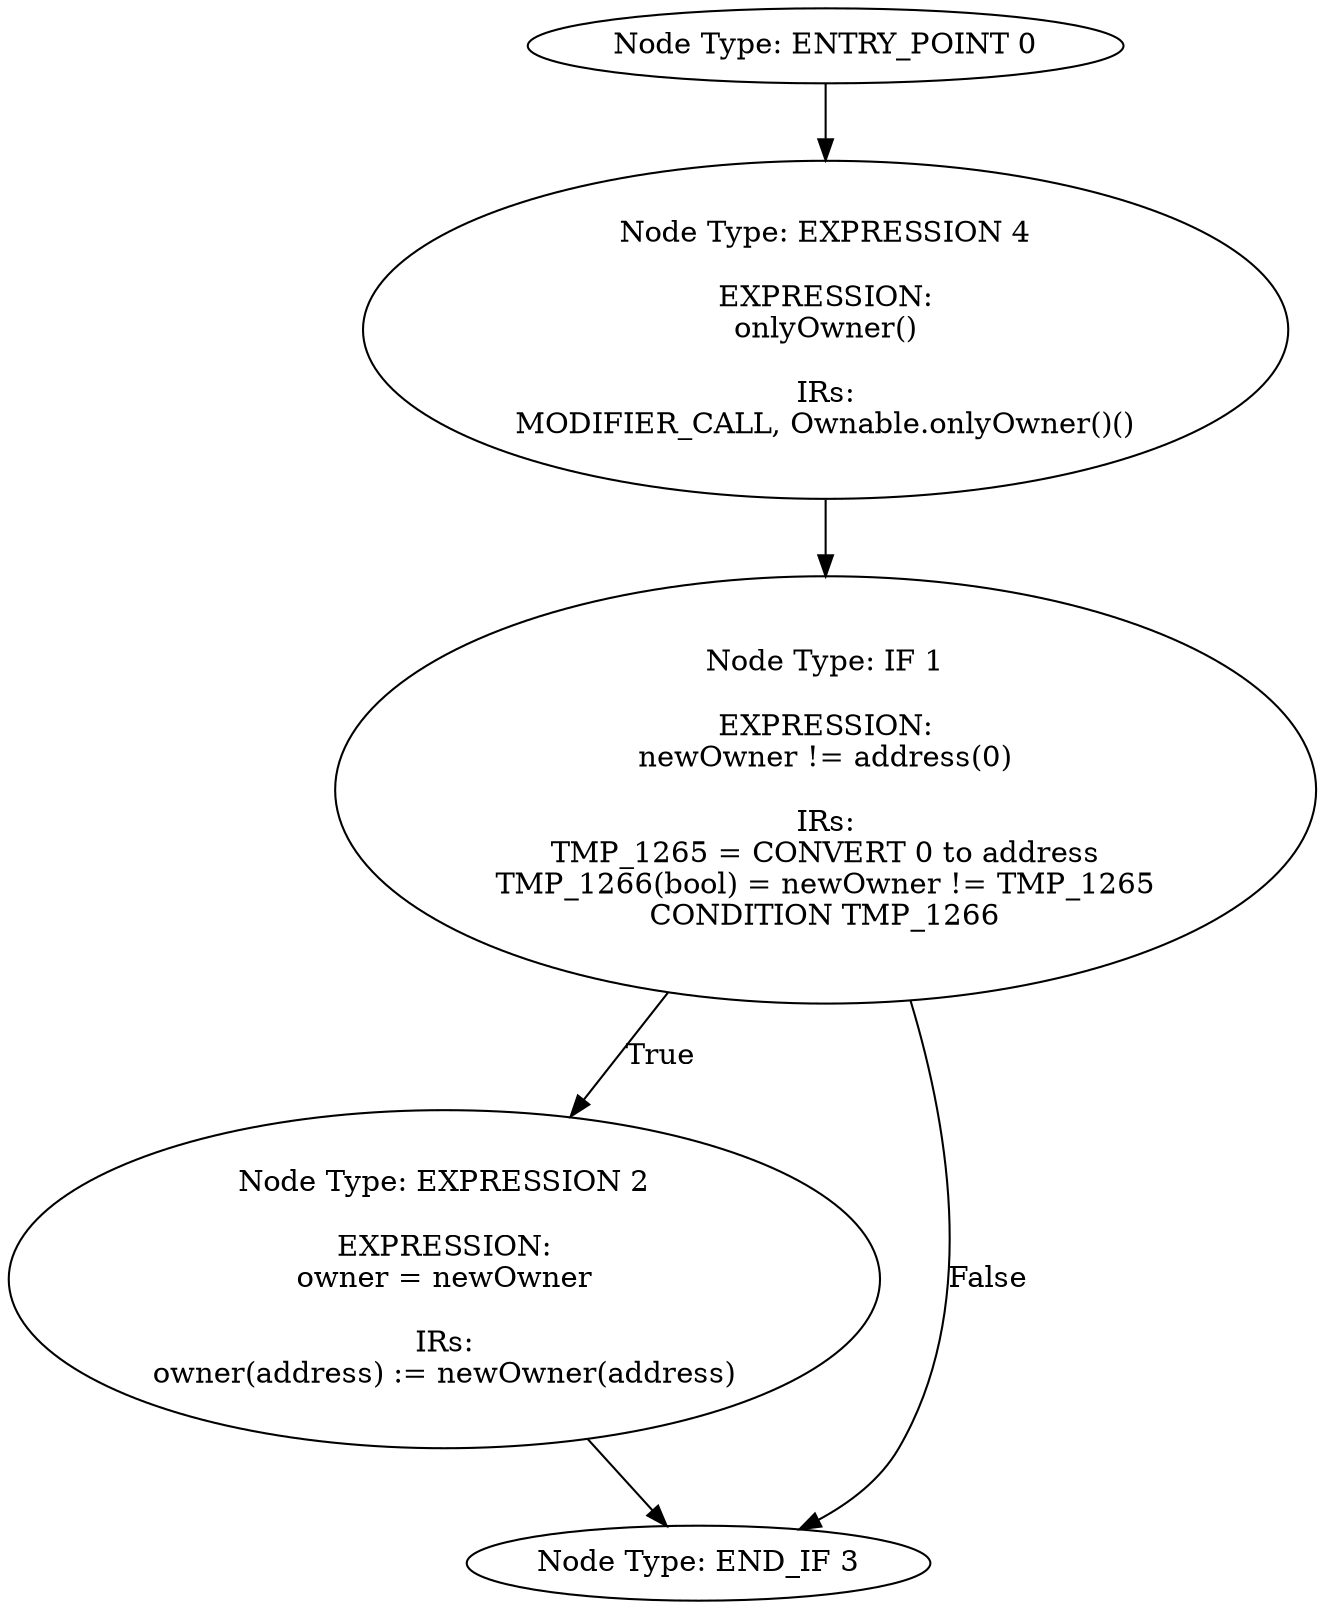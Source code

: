 digraph{
0[label="Node Type: ENTRY_POINT 0
"];
0->4;
1[label="Node Type: IF 1

EXPRESSION:
newOwner != address(0)

IRs:
TMP_1265 = CONVERT 0 to address
TMP_1266(bool) = newOwner != TMP_1265
CONDITION TMP_1266"];
1->2[label="True"];
1->3[label="False"];
2[label="Node Type: EXPRESSION 2

EXPRESSION:
owner = newOwner

IRs:
owner(address) := newOwner(address)"];
2->3;
3[label="Node Type: END_IF 3
"];
4[label="Node Type: EXPRESSION 4

EXPRESSION:
onlyOwner()

IRs:
MODIFIER_CALL, Ownable.onlyOwner()()"];
4->1;
}
